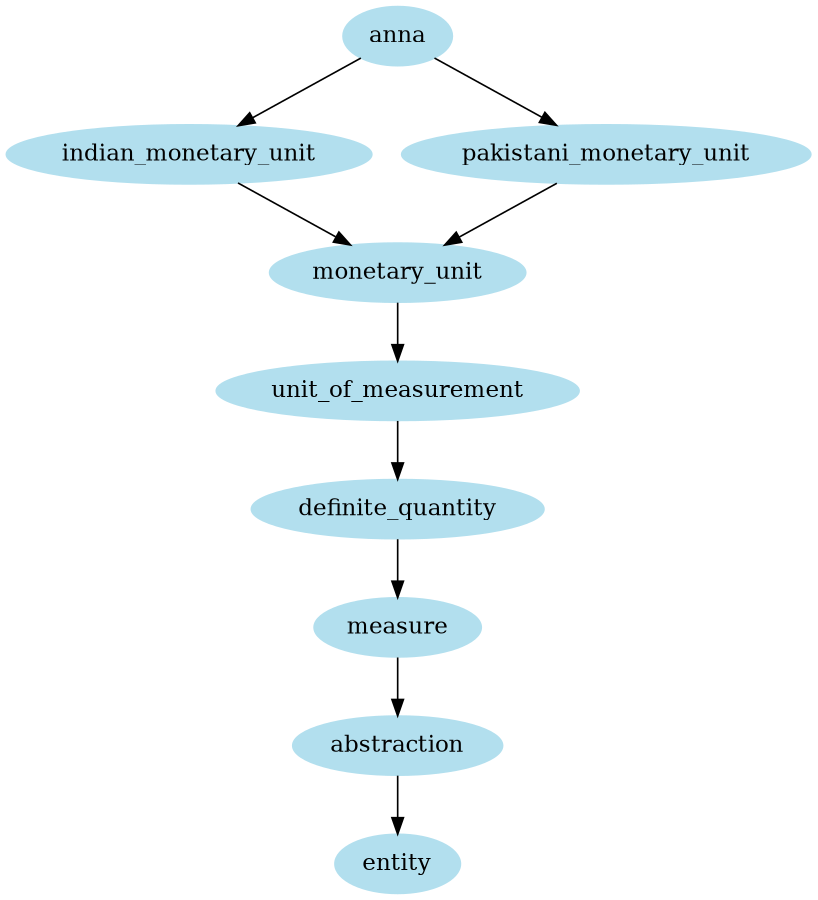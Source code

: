 digraph unix {
	node [color=lightblue2 style=filled]
	size="6,6"
	anna -> indian_monetary_unit
	indian_monetary_unit -> monetary_unit
	monetary_unit -> unit_of_measurement
	unit_of_measurement -> definite_quantity
	definite_quantity -> measure
	measure -> abstraction
	abstraction -> entity
	anna -> pakistani_monetary_unit
	pakistani_monetary_unit -> monetary_unit
}
